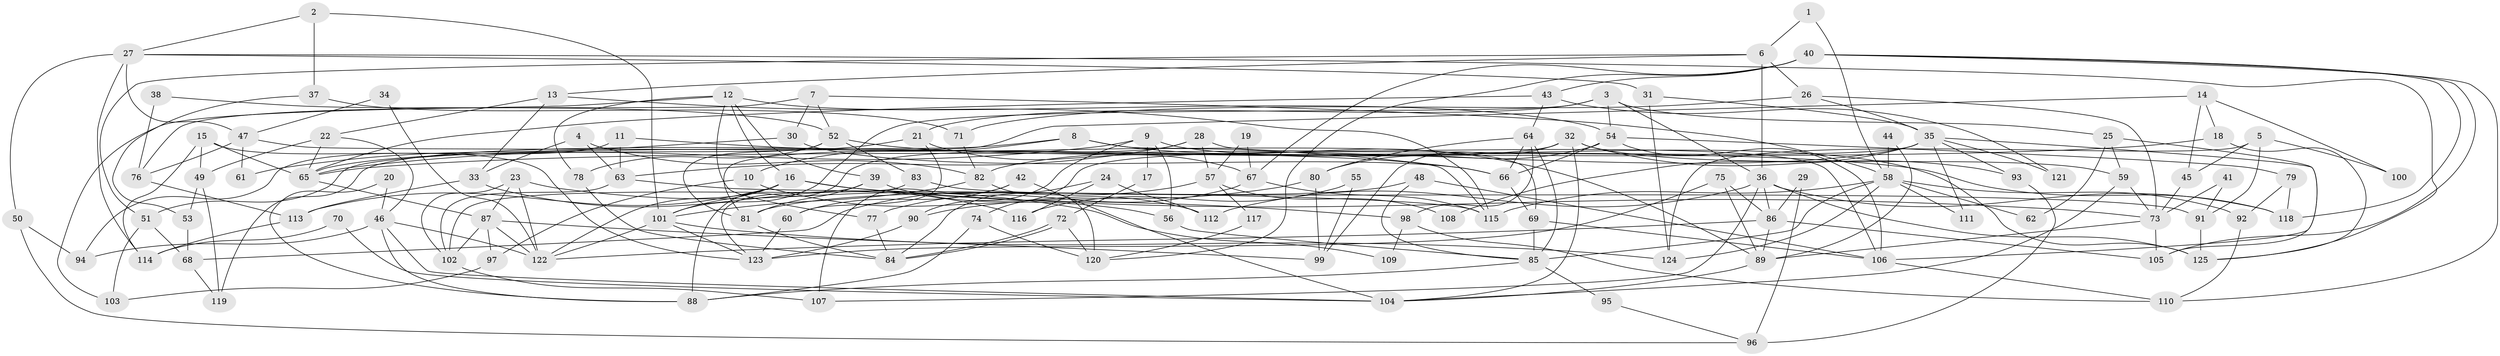 // coarse degree distribution, {11: 0.08, 15: 0.02, 4: 0.2, 13: 0.04, 8: 0.02, 7: 0.08, 6: 0.16, 5: 0.08, 2: 0.14, 3: 0.12, 9: 0.02, 10: 0.02, 14: 0.02}
// Generated by graph-tools (version 1.1) at 2025/51/03/04/25 22:51:03]
// undirected, 125 vertices, 250 edges
graph export_dot {
  node [color=gray90,style=filled];
  1;
  2;
  3;
  4;
  5;
  6;
  7;
  8;
  9;
  10;
  11;
  12;
  13;
  14;
  15;
  16;
  17;
  18;
  19;
  20;
  21;
  22;
  23;
  24;
  25;
  26;
  27;
  28;
  29;
  30;
  31;
  32;
  33;
  34;
  35;
  36;
  37;
  38;
  39;
  40;
  41;
  42;
  43;
  44;
  45;
  46;
  47;
  48;
  49;
  50;
  51;
  52;
  53;
  54;
  55;
  56;
  57;
  58;
  59;
  60;
  61;
  62;
  63;
  64;
  65;
  66;
  67;
  68;
  69;
  70;
  71;
  72;
  73;
  74;
  75;
  76;
  77;
  78;
  79;
  80;
  81;
  82;
  83;
  84;
  85;
  86;
  87;
  88;
  89;
  90;
  91;
  92;
  93;
  94;
  95;
  96;
  97;
  98;
  99;
  100;
  101;
  102;
  103;
  104;
  105;
  106;
  107;
  108;
  109;
  110;
  111;
  112;
  113;
  114;
  115;
  116;
  117;
  118;
  119;
  120;
  121;
  122;
  123;
  124;
  125;
  1 -- 6;
  1 -- 58;
  2 -- 27;
  2 -- 101;
  2 -- 37;
  3 -- 36;
  3 -- 25;
  3 -- 21;
  3 -- 54;
  3 -- 101;
  4 -- 82;
  4 -- 33;
  4 -- 63;
  5 -- 91;
  5 -- 124;
  5 -- 45;
  5 -- 100;
  6 -- 36;
  6 -- 51;
  6 -- 13;
  6 -- 26;
  7 -- 58;
  7 -- 52;
  7 -- 30;
  7 -- 76;
  8 -- 69;
  8 -- 89;
  8 -- 10;
  8 -- 51;
  9 -- 90;
  9 -- 65;
  9 -- 17;
  9 -- 56;
  9 -- 125;
  10 -- 56;
  10 -- 97;
  11 -- 66;
  11 -- 63;
  11 -- 94;
  12 -- 16;
  12 -- 78;
  12 -- 39;
  12 -- 54;
  12 -- 77;
  12 -- 103;
  13 -- 22;
  13 -- 33;
  13 -- 115;
  14 -- 45;
  14 -- 81;
  14 -- 18;
  14 -- 100;
  15 -- 49;
  15 -- 65;
  15 -- 114;
  15 -- 123;
  16 -- 101;
  16 -- 122;
  16 -- 73;
  16 -- 98;
  16 -- 113;
  17 -- 72;
  18 -- 65;
  18 -- 125;
  19 -- 57;
  19 -- 67;
  20 -- 46;
  20 -- 88;
  21 -- 60;
  21 -- 65;
  21 -- 67;
  22 -- 65;
  22 -- 46;
  22 -- 49;
  23 -- 122;
  23 -- 87;
  23 -- 102;
  23 -- 109;
  24 -- 84;
  24 -- 112;
  24 -- 116;
  25 -- 106;
  25 -- 59;
  25 -- 62;
  26 -- 73;
  26 -- 35;
  26 -- 71;
  27 -- 114;
  27 -- 125;
  27 -- 31;
  27 -- 47;
  27 -- 50;
  28 -- 106;
  28 -- 88;
  28 -- 57;
  28 -- 63;
  29 -- 86;
  29 -- 96;
  30 -- 66;
  30 -- 61;
  31 -- 35;
  31 -- 124;
  32 -- 104;
  32 -- 99;
  32 -- 59;
  32 -- 93;
  32 -- 119;
  33 -- 113;
  33 -- 116;
  34 -- 122;
  34 -- 47;
  35 -- 105;
  35 -- 74;
  35 -- 82;
  35 -- 93;
  35 -- 108;
  35 -- 111;
  35 -- 121;
  36 -- 86;
  36 -- 125;
  36 -- 107;
  36 -- 112;
  36 -- 118;
  37 -- 71;
  37 -- 53;
  38 -- 76;
  38 -- 52;
  39 -- 123;
  39 -- 81;
  39 -- 112;
  40 -- 67;
  40 -- 110;
  40 -- 43;
  40 -- 105;
  40 -- 118;
  40 -- 120;
  41 -- 73;
  41 -- 91;
  42 -- 104;
  42 -- 107;
  42 -- 60;
  43 -- 65;
  43 -- 64;
  43 -- 121;
  44 -- 89;
  44 -- 58;
  45 -- 73;
  46 -- 104;
  46 -- 88;
  46 -- 94;
  46 -- 122;
  47 -- 115;
  47 -- 61;
  47 -- 76;
  48 -- 81;
  48 -- 106;
  48 -- 85;
  49 -- 53;
  49 -- 119;
  50 -- 94;
  50 -- 96;
  51 -- 103;
  51 -- 68;
  52 -- 81;
  52 -- 118;
  52 -- 78;
  52 -- 83;
  53 -- 68;
  54 -- 66;
  54 -- 79;
  54 -- 80;
  54 -- 106;
  55 -- 116;
  55 -- 99;
  56 -- 85;
  57 -- 68;
  57 -- 108;
  57 -- 117;
  58 -- 115;
  58 -- 85;
  58 -- 62;
  58 -- 92;
  58 -- 111;
  58 -- 124;
  59 -- 73;
  59 -- 104;
  60 -- 123;
  63 -- 102;
  63 -- 115;
  64 -- 98;
  64 -- 66;
  64 -- 80;
  64 -- 85;
  65 -- 87;
  66 -- 69;
  67 -- 115;
  67 -- 77;
  68 -- 119;
  69 -- 85;
  69 -- 106;
  70 -- 114;
  70 -- 104;
  71 -- 82;
  72 -- 120;
  72 -- 84;
  72 -- 84;
  73 -- 105;
  73 -- 89;
  74 -- 120;
  74 -- 88;
  75 -- 89;
  75 -- 123;
  75 -- 86;
  76 -- 113;
  77 -- 84;
  78 -- 84;
  79 -- 118;
  79 -- 92;
  80 -- 90;
  80 -- 99;
  81 -- 84;
  82 -- 101;
  82 -- 120;
  83 -- 102;
  83 -- 91;
  85 -- 88;
  85 -- 95;
  86 -- 122;
  86 -- 89;
  86 -- 105;
  87 -- 102;
  87 -- 122;
  87 -- 97;
  87 -- 99;
  89 -- 104;
  90 -- 123;
  91 -- 125;
  92 -- 110;
  93 -- 96;
  95 -- 96;
  97 -- 103;
  98 -- 110;
  98 -- 109;
  101 -- 124;
  101 -- 122;
  101 -- 123;
  102 -- 107;
  106 -- 110;
  113 -- 114;
  117 -- 120;
}
